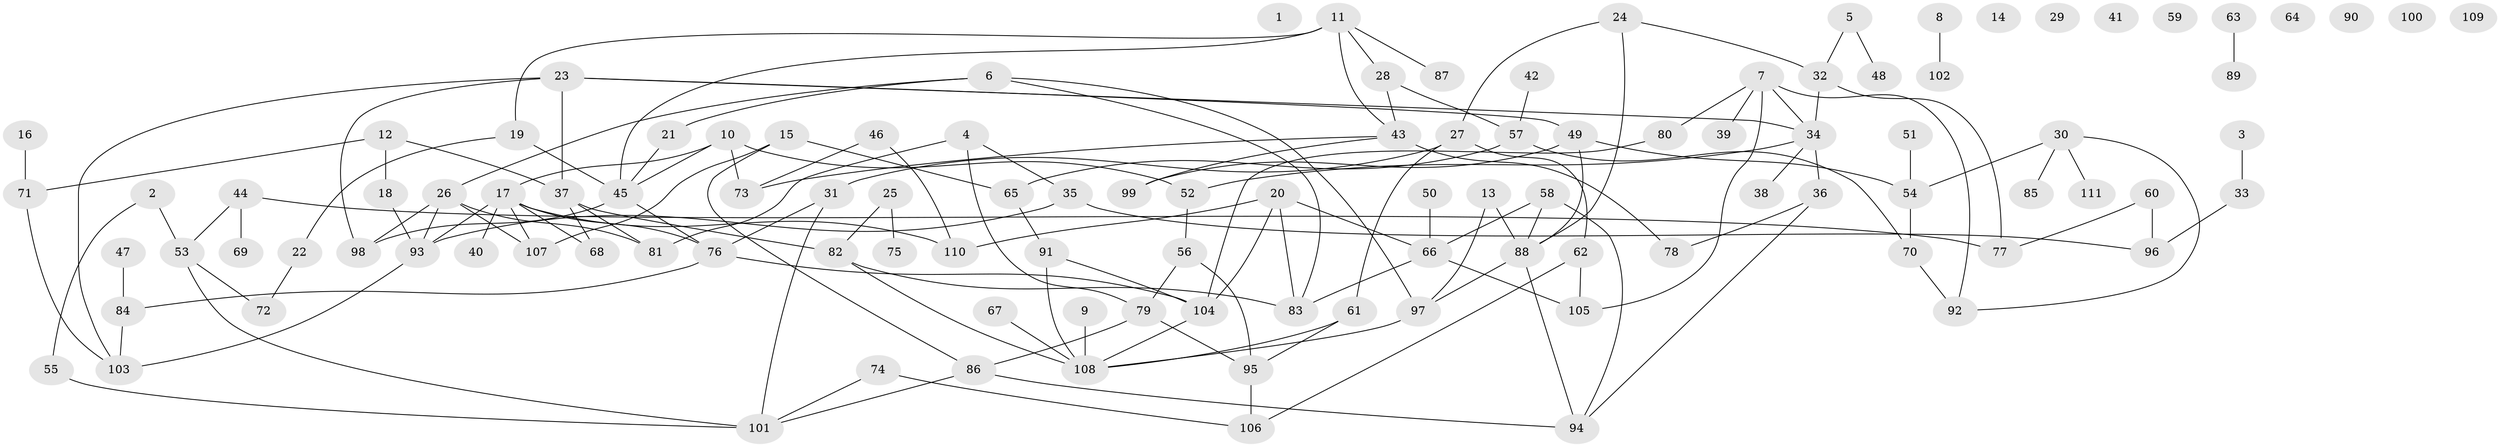 // Generated by graph-tools (version 1.1) at 2025/13/03/09/25 04:13:11]
// undirected, 111 vertices, 152 edges
graph export_dot {
graph [start="1"]
  node [color=gray90,style=filled];
  1;
  2;
  3;
  4;
  5;
  6;
  7;
  8;
  9;
  10;
  11;
  12;
  13;
  14;
  15;
  16;
  17;
  18;
  19;
  20;
  21;
  22;
  23;
  24;
  25;
  26;
  27;
  28;
  29;
  30;
  31;
  32;
  33;
  34;
  35;
  36;
  37;
  38;
  39;
  40;
  41;
  42;
  43;
  44;
  45;
  46;
  47;
  48;
  49;
  50;
  51;
  52;
  53;
  54;
  55;
  56;
  57;
  58;
  59;
  60;
  61;
  62;
  63;
  64;
  65;
  66;
  67;
  68;
  69;
  70;
  71;
  72;
  73;
  74;
  75;
  76;
  77;
  78;
  79;
  80;
  81;
  82;
  83;
  84;
  85;
  86;
  87;
  88;
  89;
  90;
  91;
  92;
  93;
  94;
  95;
  96;
  97;
  98;
  99;
  100;
  101;
  102;
  103;
  104;
  105;
  106;
  107;
  108;
  109;
  110;
  111;
  2 -- 53;
  2 -- 55;
  3 -- 33;
  4 -- 35;
  4 -- 79;
  4 -- 81;
  5 -- 32;
  5 -- 48;
  6 -- 21;
  6 -- 26;
  6 -- 83;
  6 -- 97;
  7 -- 34;
  7 -- 39;
  7 -- 80;
  7 -- 92;
  7 -- 105;
  8 -- 102;
  9 -- 108;
  10 -- 17;
  10 -- 45;
  10 -- 52;
  10 -- 73;
  11 -- 19;
  11 -- 28;
  11 -- 43;
  11 -- 45;
  11 -- 87;
  12 -- 18;
  12 -- 37;
  12 -- 71;
  13 -- 88;
  13 -- 97;
  15 -- 65;
  15 -- 86;
  15 -- 107;
  16 -- 71;
  17 -- 40;
  17 -- 68;
  17 -- 76;
  17 -- 93;
  17 -- 107;
  17 -- 110;
  18 -- 93;
  19 -- 22;
  19 -- 45;
  20 -- 66;
  20 -- 83;
  20 -- 104;
  20 -- 110;
  21 -- 45;
  22 -- 72;
  23 -- 34;
  23 -- 37;
  23 -- 49;
  23 -- 98;
  23 -- 103;
  24 -- 27;
  24 -- 32;
  24 -- 88;
  25 -- 75;
  25 -- 82;
  26 -- 81;
  26 -- 93;
  26 -- 98;
  26 -- 107;
  27 -- 31;
  27 -- 61;
  27 -- 62;
  28 -- 43;
  28 -- 57;
  30 -- 54;
  30 -- 85;
  30 -- 92;
  30 -- 111;
  31 -- 76;
  31 -- 101;
  32 -- 34;
  32 -- 77;
  33 -- 96;
  34 -- 36;
  34 -- 38;
  34 -- 52;
  35 -- 93;
  35 -- 96;
  36 -- 78;
  36 -- 94;
  37 -- 68;
  37 -- 81;
  37 -- 82;
  42 -- 57;
  43 -- 73;
  43 -- 78;
  43 -- 99;
  44 -- 53;
  44 -- 69;
  44 -- 77;
  45 -- 76;
  45 -- 98;
  46 -- 73;
  46 -- 110;
  47 -- 84;
  49 -- 54;
  49 -- 88;
  49 -- 99;
  50 -- 66;
  51 -- 54;
  52 -- 56;
  53 -- 72;
  53 -- 101;
  54 -- 70;
  55 -- 101;
  56 -- 79;
  56 -- 95;
  57 -- 65;
  57 -- 70;
  58 -- 66;
  58 -- 88;
  58 -- 94;
  60 -- 77;
  60 -- 96;
  61 -- 95;
  61 -- 108;
  62 -- 105;
  62 -- 106;
  63 -- 89;
  65 -- 91;
  66 -- 83;
  66 -- 105;
  67 -- 108;
  70 -- 92;
  71 -- 103;
  74 -- 101;
  74 -- 106;
  76 -- 84;
  76 -- 104;
  79 -- 86;
  79 -- 95;
  80 -- 104;
  82 -- 83;
  82 -- 108;
  84 -- 103;
  86 -- 94;
  86 -- 101;
  88 -- 94;
  88 -- 97;
  91 -- 104;
  91 -- 108;
  93 -- 103;
  95 -- 106;
  97 -- 108;
  104 -- 108;
}
